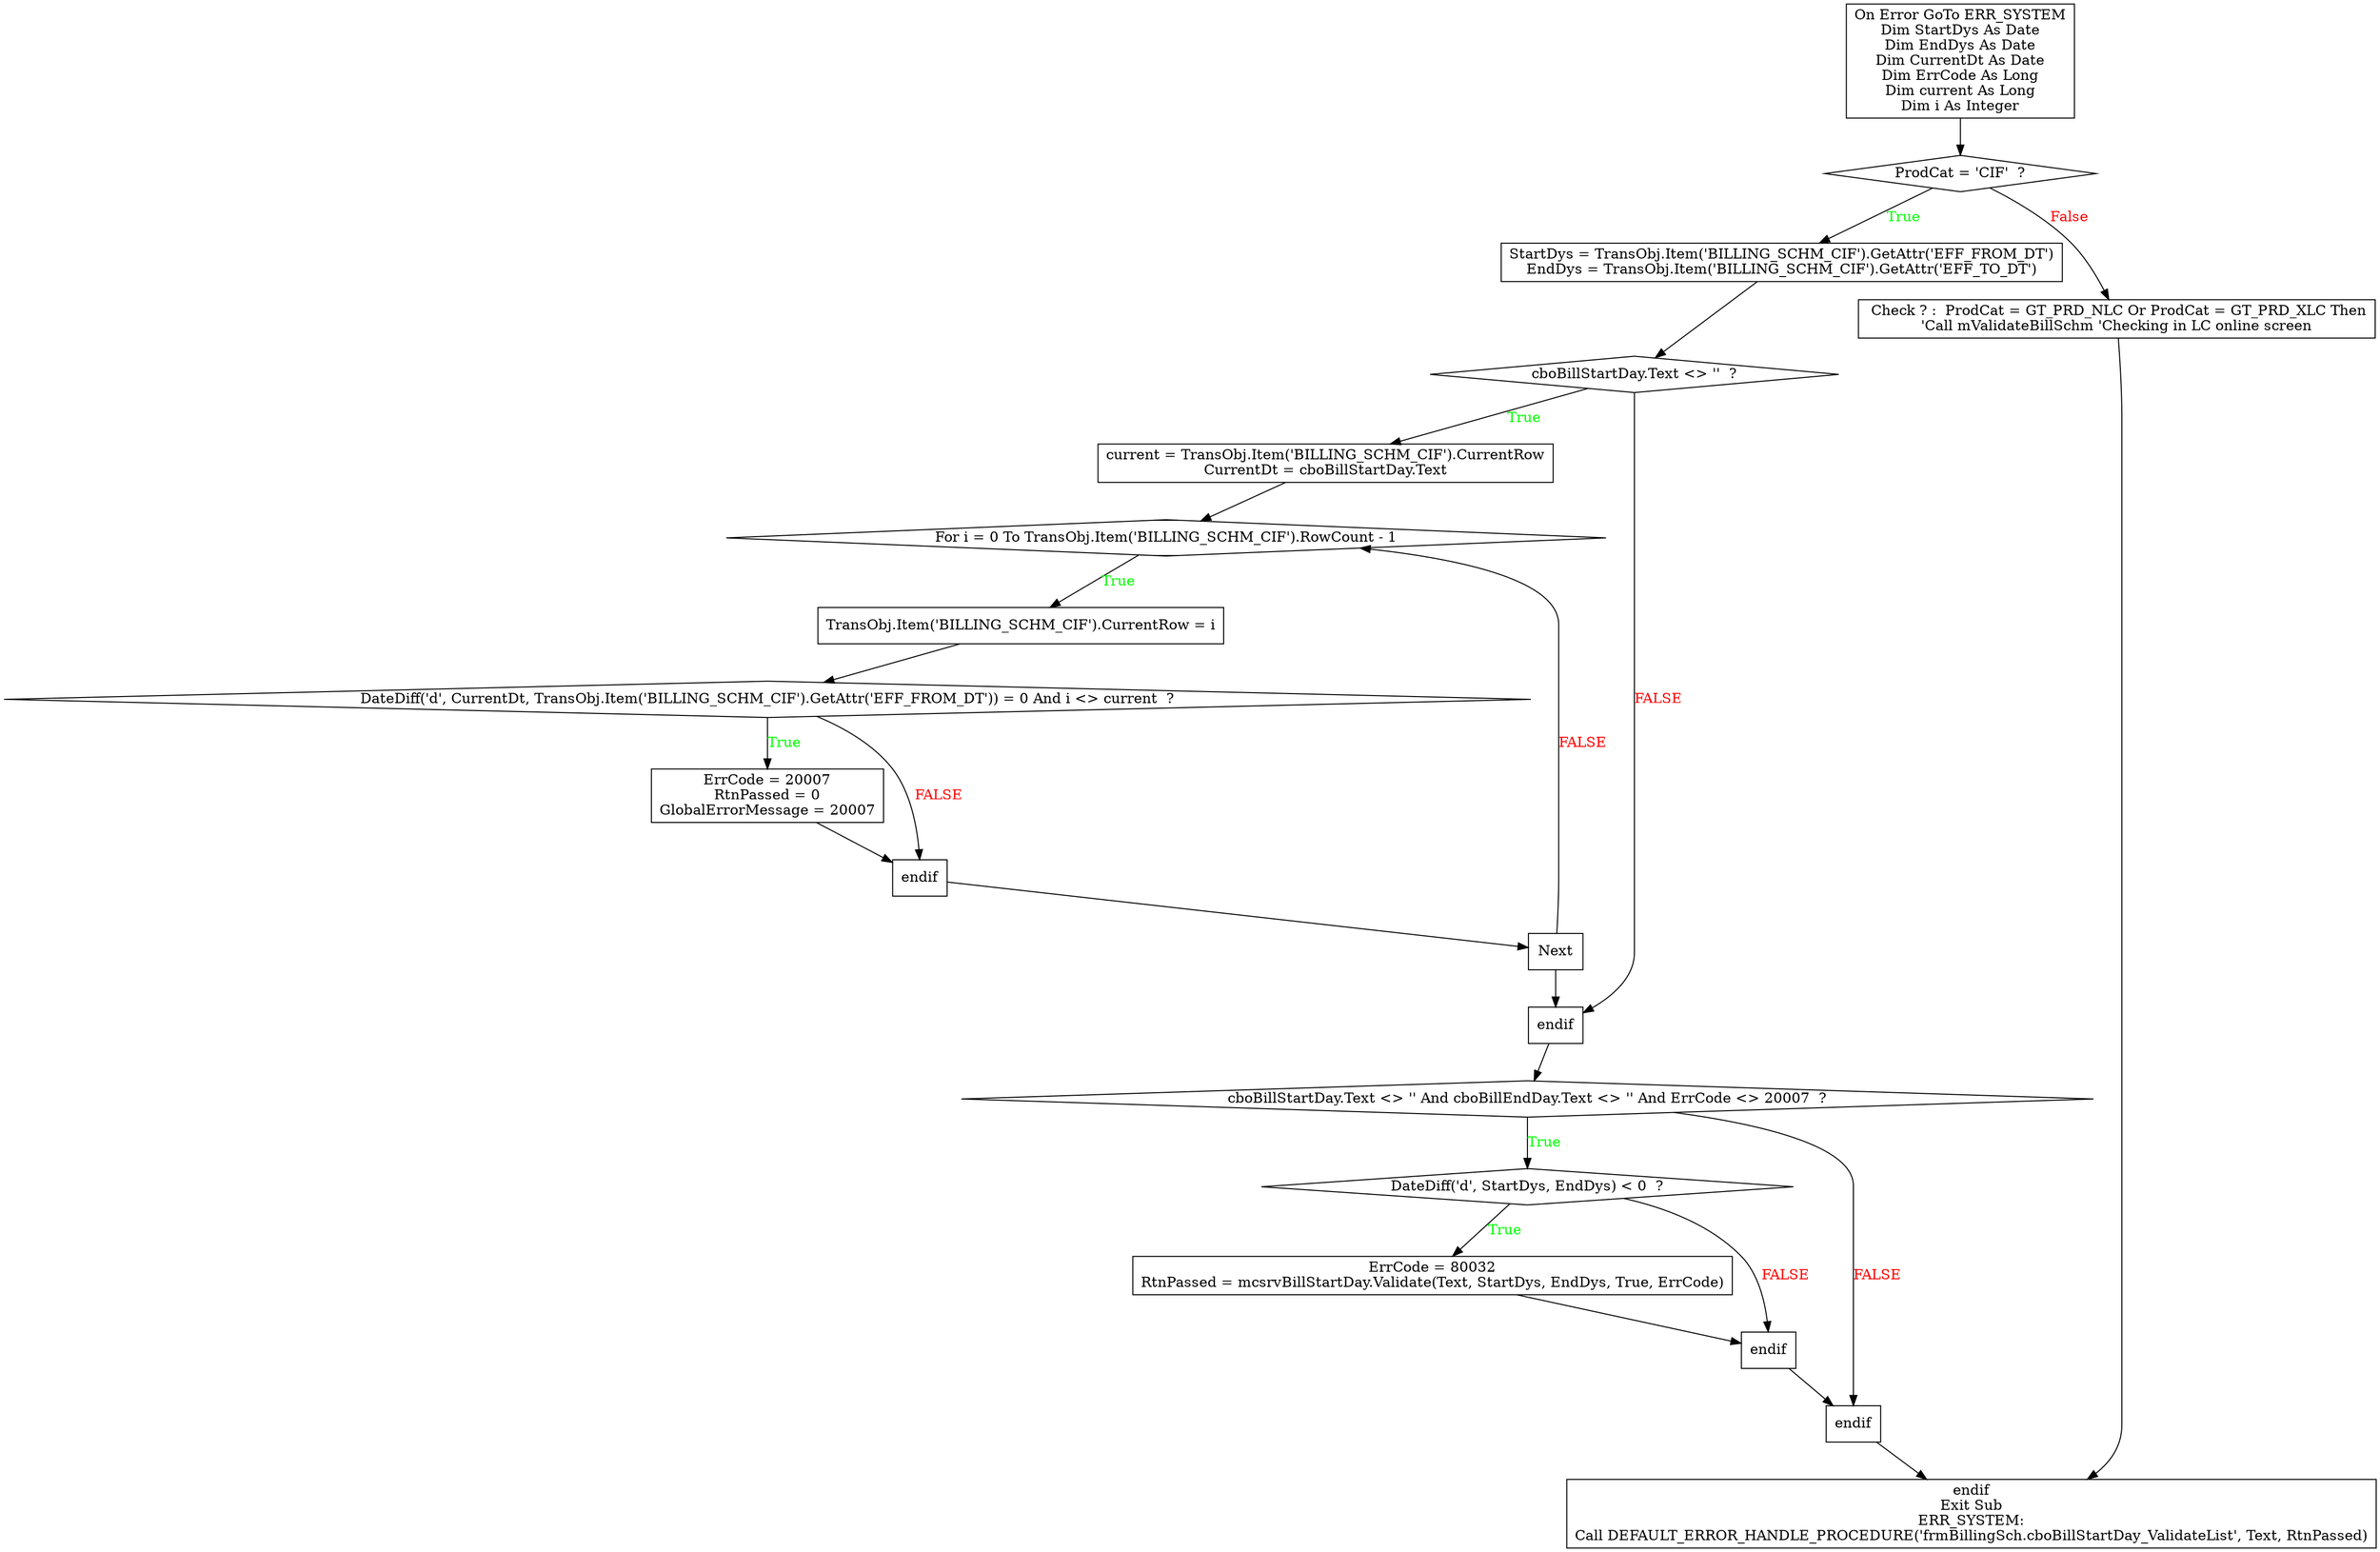 digraph G{
Node_1 [ label ="On Error GoTo ERR_SYSTEM\nDim StartDys As Date\nDim EndDys As Date\nDim CurrentDt As Date\nDim ErrCode As Long\nDim current As Long\nDim i As Integer",shape="box"];
Node_2 [ label ="ProdCat = 'CIF'  ?",shape="diamond"];
Node_3 [ label ="StartDys = TransObj.Item('BILLING_SCHM_CIF').GetAttr('EFF_FROM_DT')\nEndDys = TransObj.Item('BILLING_SCHM_CIF').GetAttr('EFF_TO_DT')",shape="box"];
Node_4 [ label ="cboBillStartDay.Text <> ''  ?",shape="diamond"];
Node_5 [ label ="current = TransObj.Item('BILLING_SCHM_CIF').CurrentRow\nCurrentDt = cboBillStartDay.Text",shape="box"];
Node_6 [ label ="For i = 0 To TransObj.Item('BILLING_SCHM_CIF').RowCount - 1",shape="Mdiamond"];
Node_7 [ label ="TransObj.Item('BILLING_SCHM_CIF').CurrentRow = i",shape="box"];
Node_8 [ label ="DateDiff('d', CurrentDt, TransObj.Item('BILLING_SCHM_CIF').GetAttr('EFF_FROM_DT')) = 0 And i <> current  ?",shape="diamond"];
Node_9 [ label ="ErrCode = 20007\nRtnPassed = 0\nGlobalErrorMessage = 20007",shape="box"];
Node_10 [ label ="endif",shape="box"];
Node_11 [ label ="Next",shape="box"];
Node_12 [ label ="endif",shape="box"];
Node_13 [ label ="cboBillStartDay.Text <> '' And cboBillEndDay.Text <> '' And ErrCode <> 20007  ?",shape="diamond"];
Node_14 [ label ="DateDiff('d', StartDys, EndDys) < 0  ?",shape="diamond"];
Node_15 [ label ="ErrCode = 80032\nRtnPassed = mcsrvBillStartDay.Validate(Text, StartDys, EndDys, True, ErrCode)",shape="box"];
Node_16 [ label ="endif",shape="box"];
Node_17 [ label ="endif",shape="box"];
Node_18 [ label =" Check ? :  ProdCat = GT_PRD_NLC Or ProdCat = GT_PRD_XLC Then\n'Call mValidateBillSchm 'Checking in LC online screen",shape="box"];
Node_19 [ label ="endif\nExit Sub\nERR_SYSTEM:\nCall DEFAULT_ERROR_HANDLE_PROCEDURE('frmBillingSch.cboBillStartDay_ValidateList', Text, RtnPassed)",shape="box"];
Node_2 -> Node_3 [label="True",fontcolor="GREEN"];
Node_1 -> Node_2;
Node_4 -> Node_5 [label="True",fontcolor="GREEN"];
Node_3 -> Node_4;
Node_6 -> Node_7 [label="True",fontcolor="GREEN"];
Node_5 -> Node_6;
Node_8 -> Node_9 [label="True",fontcolor="GREEN"];
Node_7 -> Node_8;
Node_8 -> Node_10 [label="FALSE",fontcolor="RED"];
Node_9 -> Node_10;
Node_11 -> Node_6 [label="FALSE",fontcolor="RED"];
Node_11 -> Node_12;
Node_10 -> Node_11;
Node_4 -> Node_12 [label="FALSE",fontcolor="RED"];
Node_13 -> Node_14 [label="True",fontcolor="GREEN"];
Node_12 -> Node_13;
Node_14 -> Node_15 [label="True",fontcolor="GREEN"];
Node_14 -> Node_16 [label="FALSE",fontcolor="RED"];
Node_15 -> Node_16;
Node_13 -> Node_17 [label="FALSE",fontcolor="RED"];
Node_16 -> Node_17;
Node_2 -> Node_18 [label="False",fontcolor="RED"];
Node_17 -> Node_19;
Node_18 -> Node_19;
}
